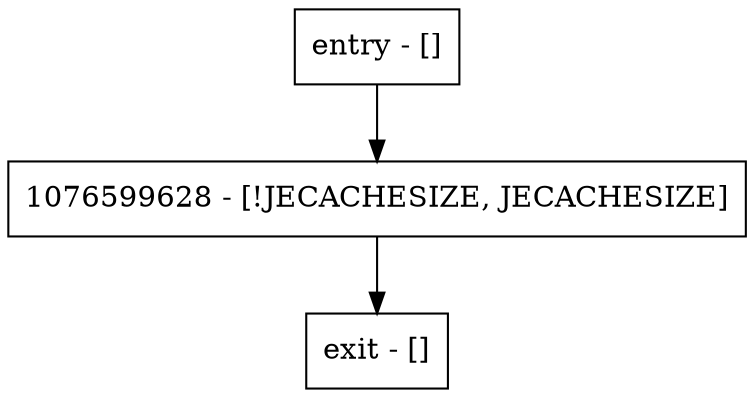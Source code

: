 digraph <init> {
node [shape=record];
entry [label="entry - []"];
exit [label="exit - []"];
1076599628 [label="1076599628 - [!JECACHESIZE, JECACHESIZE]"];
entry;
exit;
entry -> 1076599628;
1076599628 -> exit;
}
